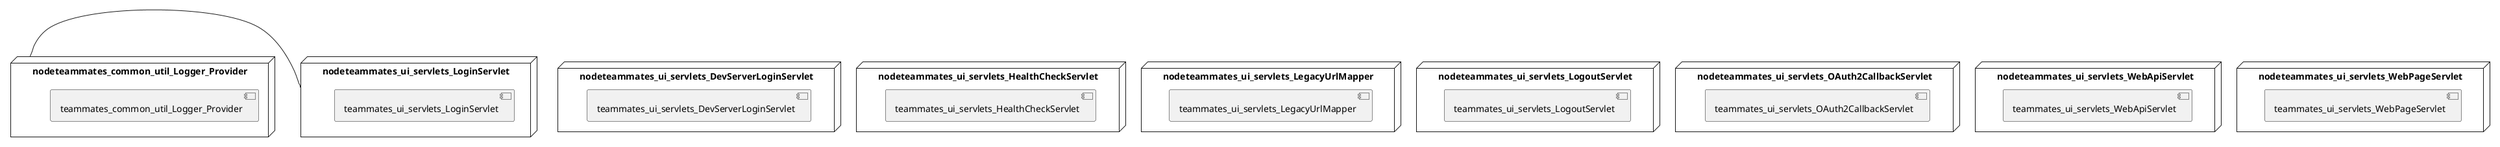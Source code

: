 @startuml
skinparam fixCircleLabelOverlapping true
skinparam componentStyle uml2
node nodeteammates_common_util_Logger_Provider {
[teammates_common_util_Logger_Provider] [[teammates-teammates.system#_mU5NkFbAEe-sKpYmRTdyOg]]
}
node nodeteammates_ui_servlets_DevServerLoginServlet {
[teammates_ui_servlets_DevServerLoginServlet] [[teammates-teammates.system#_mU5NkFbAEe-sKpYmRTdyOg]]
}
node nodeteammates_ui_servlets_HealthCheckServlet {
[teammates_ui_servlets_HealthCheckServlet] [[teammates-teammates.system#_mU5NkFbAEe-sKpYmRTdyOg]]
}
node nodeteammates_ui_servlets_LegacyUrlMapper {
[teammates_ui_servlets_LegacyUrlMapper] [[teammates-teammates.system#_mU5NkFbAEe-sKpYmRTdyOg]]
}
node nodeteammates_ui_servlets_LoginServlet {
[teammates_ui_servlets_LoginServlet] [[teammates-teammates.system#_mU5NkFbAEe-sKpYmRTdyOg]]
}
node nodeteammates_ui_servlets_LogoutServlet {
[teammates_ui_servlets_LogoutServlet] [[teammates-teammates.system#_mU5NkFbAEe-sKpYmRTdyOg]]
}
node nodeteammates_ui_servlets_OAuth2CallbackServlet {
[teammates_ui_servlets_OAuth2CallbackServlet] [[teammates-teammates.system#_mU5NkFbAEe-sKpYmRTdyOg]]
}
node nodeteammates_ui_servlets_WebApiServlet {
[teammates_ui_servlets_WebApiServlet] [[teammates-teammates.system#_mU5NkFbAEe-sKpYmRTdyOg]]
}
node nodeteammates_ui_servlets_WebPageServlet {
[teammates_ui_servlets_WebPageServlet] [[teammates-teammates.system#_mU5NkFbAEe-sKpYmRTdyOg]]
}
[nodeteammates_common_util_Logger_Provider] - [nodeteammates_ui_servlets_LoginServlet]

@enduml

